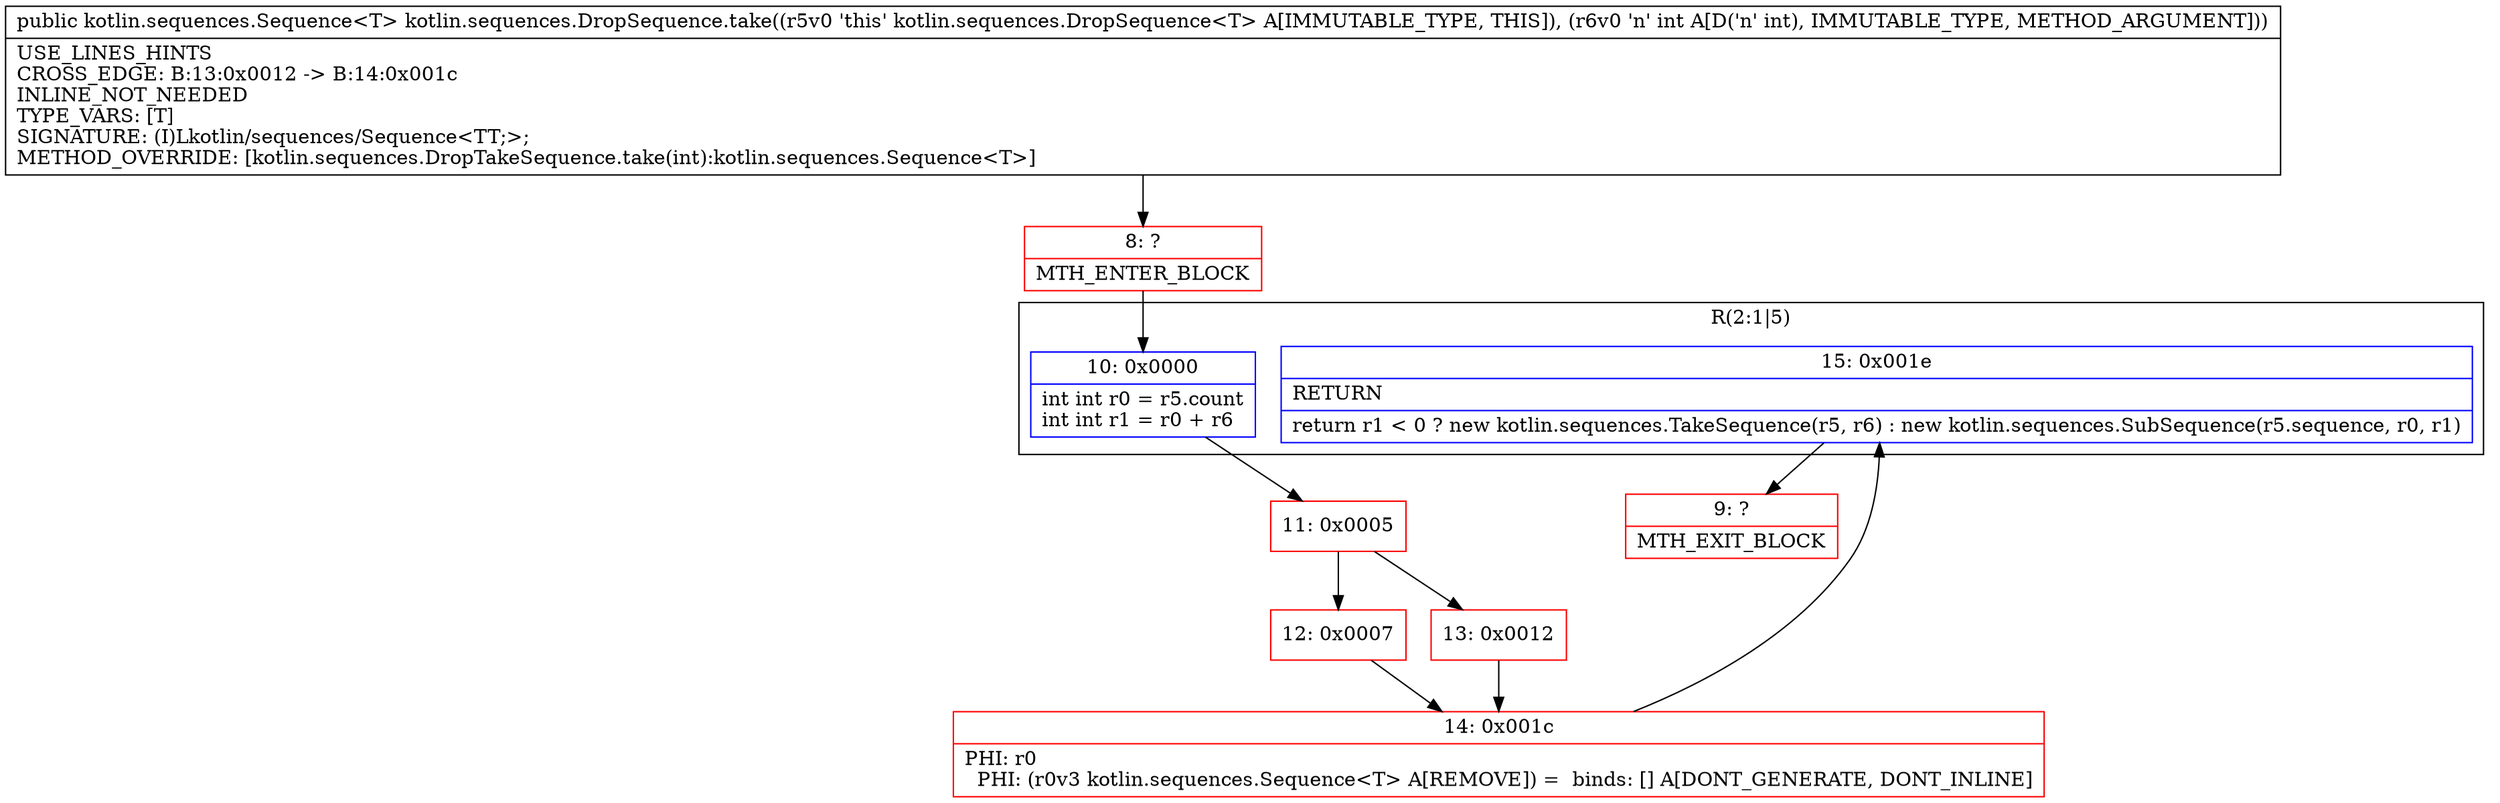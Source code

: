 digraph "CFG forkotlin.sequences.DropSequence.take(I)Lkotlin\/sequences\/Sequence;" {
subgraph cluster_Region_919545970 {
label = "R(2:1|5)";
node [shape=record,color=blue];
Node_10 [shape=record,label="{10\:\ 0x0000|int int r0 = r5.count\lint int r1 = r0 + r6\l}"];
Node_15 [shape=record,label="{15\:\ 0x001e|RETURN\l|return r1 \< 0 ? new kotlin.sequences.TakeSequence(r5, r6) : new kotlin.sequences.SubSequence(r5.sequence, r0, r1)\l}"];
}
Node_8 [shape=record,color=red,label="{8\:\ ?|MTH_ENTER_BLOCK\l}"];
Node_11 [shape=record,color=red,label="{11\:\ 0x0005}"];
Node_12 [shape=record,color=red,label="{12\:\ 0x0007}"];
Node_14 [shape=record,color=red,label="{14\:\ 0x001c|PHI: r0 \l  PHI: (r0v3 kotlin.sequences.Sequence\<T\> A[REMOVE]) =  binds: [] A[DONT_GENERATE, DONT_INLINE]\l}"];
Node_9 [shape=record,color=red,label="{9\:\ ?|MTH_EXIT_BLOCK\l}"];
Node_13 [shape=record,color=red,label="{13\:\ 0x0012}"];
MethodNode[shape=record,label="{public kotlin.sequences.Sequence\<T\> kotlin.sequences.DropSequence.take((r5v0 'this' kotlin.sequences.DropSequence\<T\> A[IMMUTABLE_TYPE, THIS]), (r6v0 'n' int A[D('n' int), IMMUTABLE_TYPE, METHOD_ARGUMENT]))  | USE_LINES_HINTS\lCROSS_EDGE: B:13:0x0012 \-\> B:14:0x001c\lINLINE_NOT_NEEDED\lTYPE_VARS: [T]\lSIGNATURE: (I)Lkotlin\/sequences\/Sequence\<TT;\>;\lMETHOD_OVERRIDE: [kotlin.sequences.DropTakeSequence.take(int):kotlin.sequences.Sequence\<T\>]\l}"];
MethodNode -> Node_8;Node_10 -> Node_11;
Node_15 -> Node_9;
Node_8 -> Node_10;
Node_11 -> Node_12;
Node_11 -> Node_13;
Node_12 -> Node_14;
Node_14 -> Node_15;
Node_13 -> Node_14;
}

